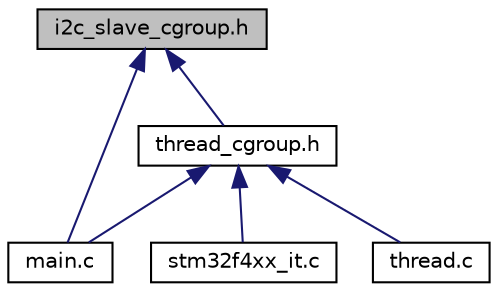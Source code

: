 digraph "i2c_slave_cgroup.h"
{
  edge [fontname="Helvetica",fontsize="10",labelfontname="Helvetica",labelfontsize="10"];
  node [fontname="Helvetica",fontsize="10",shape=record];
  Node1 [label="i2c_slave_cgroup.h",height=0.2,width=0.4,color="black", fillcolor="grey75", style="filled" fontcolor="black"];
  Node1 -> Node2 [dir="back",color="midnightblue",fontsize="10",style="solid",fontname="Helvetica"];
  Node2 [label="thread_cgroup.h",height=0.2,width=0.4,color="black", fillcolor="white", style="filled",URL="$thread__cgroup_8h.html",tooltip="Header thread for the rtos project. "];
  Node2 -> Node3 [dir="back",color="midnightblue",fontsize="10",style="solid",fontname="Helvetica"];
  Node3 [label="main.c",height=0.2,width=0.4,color="black", fillcolor="white", style="filled",URL="$main_8c.html",tooltip="Main program for the Project with RTOS, test and validation of the final project. ..."];
  Node2 -> Node4 [dir="back",color="midnightblue",fontsize="10",style="solid",fontname="Helvetica"];
  Node4 [label="stm32f4xx_it.c",height=0.2,width=0.4,color="black", fillcolor="white", style="filled",URL="$stm32f4xx__it_8c.html",tooltip="Interrupt Service Routines. "];
  Node2 -> Node5 [dir="back",color="midnightblue",fontsize="10",style="solid",fontname="Helvetica"];
  Node5 [label="thread.c",height=0.2,width=0.4,color="black", fillcolor="white", style="filled",URL="$thread_8c.html",tooltip="File thread for the rtos project. "];
  Node1 -> Node3 [dir="back",color="midnightblue",fontsize="10",style="solid",fontname="Helvetica"];
}
